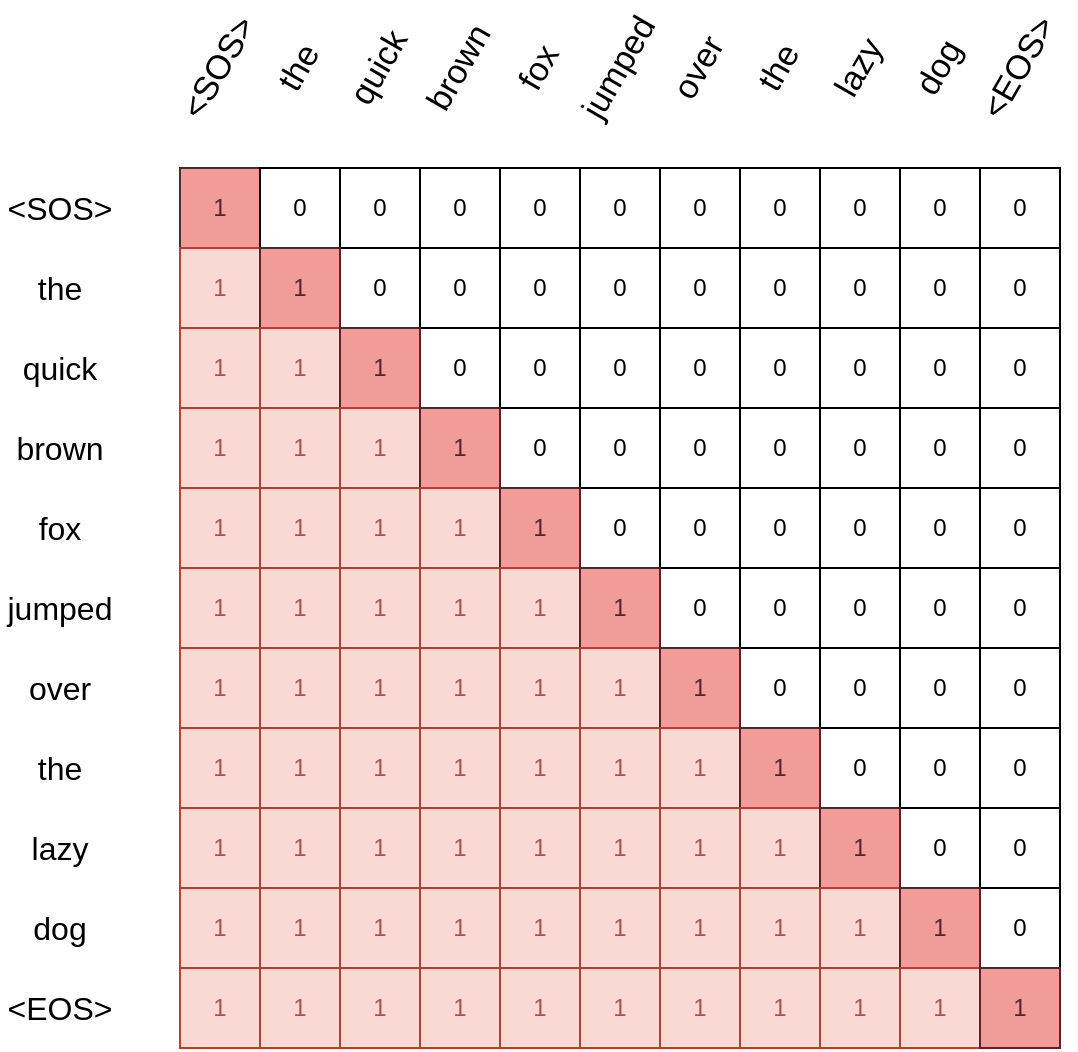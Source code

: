 <mxfile version="26.2.14">
  <diagram name="Page-1" id="HocpeRsWMMNQ9Y8ETy28">
    <mxGraphModel dx="1356" dy="920" grid="1" gridSize="10" guides="1" tooltips="1" connect="1" arrows="1" fold="1" page="1" pageScale="1" pageWidth="850" pageHeight="1100" math="0" shadow="0">
      <root>
        <mxCell id="0" />
        <mxCell id="1" parent="0" />
        <mxCell id="f6q2FcYCSCNqq9xAJODr-2" value="1" style="whiteSpace=wrap;html=1;aspect=fixed;fillColor=#F19C99;strokeColor=#542726;fontColor=#542726;" parent="1" vertex="1">
          <mxGeometry x="240" y="240" width="40" height="40" as="geometry" />
        </mxCell>
        <mxCell id="f6q2FcYCSCNqq9xAJODr-3" value="0" style="whiteSpace=wrap;html=1;aspect=fixed;" parent="1" vertex="1">
          <mxGeometry x="280" y="240" width="40" height="40" as="geometry" />
        </mxCell>
        <mxCell id="f6q2FcYCSCNqq9xAJODr-4" value="0" style="whiteSpace=wrap;html=1;aspect=fixed;" parent="1" vertex="1">
          <mxGeometry x="320" y="240" width="40" height="40" as="geometry" />
        </mxCell>
        <mxCell id="f6q2FcYCSCNqq9xAJODr-5" value="0" style="whiteSpace=wrap;html=1;aspect=fixed;" parent="1" vertex="1">
          <mxGeometry x="360" y="240" width="40" height="40" as="geometry" />
        </mxCell>
        <mxCell id="f6q2FcYCSCNqq9xAJODr-6" value="0" style="whiteSpace=wrap;html=1;aspect=fixed;" parent="1" vertex="1">
          <mxGeometry x="400" y="240" width="40" height="40" as="geometry" />
        </mxCell>
        <mxCell id="f6q2FcYCSCNqq9xAJODr-7" value="0" style="whiteSpace=wrap;html=1;aspect=fixed;" parent="1" vertex="1">
          <mxGeometry x="440" y="240" width="40" height="40" as="geometry" />
        </mxCell>
        <mxCell id="f6q2FcYCSCNqq9xAJODr-8" value="0" style="whiteSpace=wrap;html=1;aspect=fixed;" parent="1" vertex="1">
          <mxGeometry x="480" y="240" width="40" height="40" as="geometry" />
        </mxCell>
        <mxCell id="f6q2FcYCSCNqq9xAJODr-9" value="0" style="whiteSpace=wrap;html=1;aspect=fixed;" parent="1" vertex="1">
          <mxGeometry x="520" y="240" width="40" height="40" as="geometry" />
        </mxCell>
        <mxCell id="f6q2FcYCSCNqq9xAJODr-66" value="&amp;lt;SOS&amp;gt;" style="text;html=1;align=center;verticalAlign=middle;whiteSpace=wrap;rounded=0;fontSize=16;" parent="1" vertex="1">
          <mxGeometry x="150" y="245" width="60" height="30" as="geometry" />
        </mxCell>
        <mxCell id="f6q2FcYCSCNqq9xAJODr-67" value="the" style="text;html=1;align=center;verticalAlign=middle;whiteSpace=wrap;rounded=0;fontSize=16;" parent="1" vertex="1">
          <mxGeometry x="150" y="285" width="60" height="30" as="geometry" />
        </mxCell>
        <mxCell id="f6q2FcYCSCNqq9xAJODr-68" value="quick" style="text;html=1;align=center;verticalAlign=middle;whiteSpace=wrap;rounded=0;fontSize=16;" parent="1" vertex="1">
          <mxGeometry x="150" y="325" width="60" height="30" as="geometry" />
        </mxCell>
        <mxCell id="f6q2FcYCSCNqq9xAJODr-69" value="brown" style="text;html=1;align=center;verticalAlign=middle;whiteSpace=wrap;rounded=0;fontSize=16;" parent="1" vertex="1">
          <mxGeometry x="150" y="365" width="60" height="30" as="geometry" />
        </mxCell>
        <mxCell id="f6q2FcYCSCNqq9xAJODr-70" value="fox" style="text;html=1;align=center;verticalAlign=middle;whiteSpace=wrap;rounded=0;fontSize=16;" parent="1" vertex="1">
          <mxGeometry x="150" y="405" width="60" height="30" as="geometry" />
        </mxCell>
        <mxCell id="f6q2FcYCSCNqq9xAJODr-71" value="jumped" style="text;html=1;align=center;verticalAlign=middle;whiteSpace=wrap;rounded=0;fontSize=16;" parent="1" vertex="1">
          <mxGeometry x="150" y="445" width="60" height="30" as="geometry" />
        </mxCell>
        <mxCell id="f6q2FcYCSCNqq9xAJODr-72" value="over" style="text;html=1;align=center;verticalAlign=middle;whiteSpace=wrap;rounded=0;fontSize=16;" parent="1" vertex="1">
          <mxGeometry x="150" y="485" width="60" height="30" as="geometry" />
        </mxCell>
        <mxCell id="f6q2FcYCSCNqq9xAJODr-97" value="the" style="text;html=1;align=center;verticalAlign=middle;whiteSpace=wrap;rounded=0;fontSize=16;" parent="1" vertex="1">
          <mxGeometry x="150" y="525" width="60" height="30" as="geometry" />
        </mxCell>
        <mxCell id="f6q2FcYCSCNqq9xAJODr-98" value="lazy" style="text;html=1;align=center;verticalAlign=middle;whiteSpace=wrap;rounded=0;fontSize=16;" parent="1" vertex="1">
          <mxGeometry x="150" y="565" width="60" height="30" as="geometry" />
        </mxCell>
        <mxCell id="f6q2FcYCSCNqq9xAJODr-99" value="dog" style="text;html=1;align=center;verticalAlign=middle;whiteSpace=wrap;rounded=0;fontSize=16;" parent="1" vertex="1">
          <mxGeometry x="150" y="605" width="60" height="30" as="geometry" />
        </mxCell>
        <mxCell id="f6q2FcYCSCNqq9xAJODr-100" value="&amp;lt;EOS&amp;gt;" style="text;html=1;align=center;verticalAlign=middle;whiteSpace=wrap;rounded=0;fontSize=16;" parent="1" vertex="1">
          <mxGeometry x="150" y="645" width="60" height="30" as="geometry" />
        </mxCell>
        <mxCell id="f6q2FcYCSCNqq9xAJODr-101" value="0" style="whiteSpace=wrap;html=1;aspect=fixed;" parent="1" vertex="1">
          <mxGeometry x="560" y="240" width="40" height="40" as="geometry" />
        </mxCell>
        <mxCell id="f6q2FcYCSCNqq9xAJODr-102" value="0" style="whiteSpace=wrap;html=1;aspect=fixed;" parent="1" vertex="1">
          <mxGeometry x="600" y="240" width="40" height="40" as="geometry" />
        </mxCell>
        <mxCell id="f6q2FcYCSCNqq9xAJODr-103" value="0" style="whiteSpace=wrap;html=1;aspect=fixed;" parent="1" vertex="1">
          <mxGeometry x="640" y="240" width="40" height="40" as="geometry" />
        </mxCell>
        <mxCell id="f6q2FcYCSCNqq9xAJODr-134" value="0" style="whiteSpace=wrap;html=1;aspect=fixed;" parent="1" vertex="1">
          <mxGeometry x="320" y="280" width="40" height="40" as="geometry" />
        </mxCell>
        <mxCell id="f6q2FcYCSCNqq9xAJODr-135" value="0" style="whiteSpace=wrap;html=1;aspect=fixed;" parent="1" vertex="1">
          <mxGeometry x="360" y="280" width="40" height="40" as="geometry" />
        </mxCell>
        <mxCell id="f6q2FcYCSCNqq9xAJODr-136" value="0" style="whiteSpace=wrap;html=1;aspect=fixed;" parent="1" vertex="1">
          <mxGeometry x="400" y="280" width="40" height="40" as="geometry" />
        </mxCell>
        <mxCell id="f6q2FcYCSCNqq9xAJODr-137" value="0" style="whiteSpace=wrap;html=1;aspect=fixed;" parent="1" vertex="1">
          <mxGeometry x="440" y="280" width="40" height="40" as="geometry" />
        </mxCell>
        <mxCell id="f6q2FcYCSCNqq9xAJODr-138" value="0" style="whiteSpace=wrap;html=1;aspect=fixed;" parent="1" vertex="1">
          <mxGeometry x="480" y="280" width="40" height="40" as="geometry" />
        </mxCell>
        <mxCell id="f6q2FcYCSCNqq9xAJODr-139" value="0" style="whiteSpace=wrap;html=1;aspect=fixed;" parent="1" vertex="1">
          <mxGeometry x="520" y="280" width="40" height="40" as="geometry" />
        </mxCell>
        <mxCell id="f6q2FcYCSCNqq9xAJODr-140" value="0" style="whiteSpace=wrap;html=1;aspect=fixed;" parent="1" vertex="1">
          <mxGeometry x="560" y="280" width="40" height="40" as="geometry" />
        </mxCell>
        <mxCell id="f6q2FcYCSCNqq9xAJODr-141" value="0" style="whiteSpace=wrap;html=1;aspect=fixed;" parent="1" vertex="1">
          <mxGeometry x="600" y="280" width="40" height="40" as="geometry" />
        </mxCell>
        <mxCell id="f6q2FcYCSCNqq9xAJODr-142" value="0" style="whiteSpace=wrap;html=1;aspect=fixed;" parent="1" vertex="1">
          <mxGeometry x="640" y="280" width="40" height="40" as="geometry" />
        </mxCell>
        <mxCell id="f6q2FcYCSCNqq9xAJODr-143" value="0" style="whiteSpace=wrap;html=1;aspect=fixed;" parent="1" vertex="1">
          <mxGeometry x="360" y="320" width="40" height="40" as="geometry" />
        </mxCell>
        <mxCell id="f6q2FcYCSCNqq9xAJODr-144" value="0" style="whiteSpace=wrap;html=1;aspect=fixed;" parent="1" vertex="1">
          <mxGeometry x="400" y="320" width="40" height="40" as="geometry" />
        </mxCell>
        <mxCell id="f6q2FcYCSCNqq9xAJODr-145" value="0" style="whiteSpace=wrap;html=1;aspect=fixed;" parent="1" vertex="1">
          <mxGeometry x="440" y="320" width="40" height="40" as="geometry" />
        </mxCell>
        <mxCell id="f6q2FcYCSCNqq9xAJODr-146" value="0" style="whiteSpace=wrap;html=1;aspect=fixed;" parent="1" vertex="1">
          <mxGeometry x="480" y="320" width="40" height="40" as="geometry" />
        </mxCell>
        <mxCell id="f6q2FcYCSCNqq9xAJODr-147" value="0" style="whiteSpace=wrap;html=1;aspect=fixed;" parent="1" vertex="1">
          <mxGeometry x="520" y="320" width="40" height="40" as="geometry" />
        </mxCell>
        <mxCell id="f6q2FcYCSCNqq9xAJODr-148" value="0" style="whiteSpace=wrap;html=1;aspect=fixed;" parent="1" vertex="1">
          <mxGeometry x="560" y="320" width="40" height="40" as="geometry" />
        </mxCell>
        <mxCell id="f6q2FcYCSCNqq9xAJODr-149" value="0" style="whiteSpace=wrap;html=1;aspect=fixed;" parent="1" vertex="1">
          <mxGeometry x="600" y="320" width="40" height="40" as="geometry" />
        </mxCell>
        <mxCell id="f6q2FcYCSCNqq9xAJODr-150" value="0" style="whiteSpace=wrap;html=1;aspect=fixed;" parent="1" vertex="1">
          <mxGeometry x="640" y="320" width="40" height="40" as="geometry" />
        </mxCell>
        <mxCell id="f6q2FcYCSCNqq9xAJODr-152" value="0" style="whiteSpace=wrap;html=1;aspect=fixed;" parent="1" vertex="1">
          <mxGeometry x="400" y="360" width="40" height="40" as="geometry" />
        </mxCell>
        <mxCell id="f6q2FcYCSCNqq9xAJODr-153" value="0" style="whiteSpace=wrap;html=1;aspect=fixed;" parent="1" vertex="1">
          <mxGeometry x="440" y="360" width="40" height="40" as="geometry" />
        </mxCell>
        <mxCell id="f6q2FcYCSCNqq9xAJODr-154" value="0" style="whiteSpace=wrap;html=1;aspect=fixed;" parent="1" vertex="1">
          <mxGeometry x="480" y="360" width="40" height="40" as="geometry" />
        </mxCell>
        <mxCell id="f6q2FcYCSCNqq9xAJODr-155" value="0" style="whiteSpace=wrap;html=1;aspect=fixed;" parent="1" vertex="1">
          <mxGeometry x="520" y="360" width="40" height="40" as="geometry" />
        </mxCell>
        <mxCell id="f6q2FcYCSCNqq9xAJODr-156" value="0" style="whiteSpace=wrap;html=1;aspect=fixed;" parent="1" vertex="1">
          <mxGeometry x="560" y="360" width="40" height="40" as="geometry" />
        </mxCell>
        <mxCell id="f6q2FcYCSCNqq9xAJODr-157" value="0" style="whiteSpace=wrap;html=1;aspect=fixed;" parent="1" vertex="1">
          <mxGeometry x="600" y="360" width="40" height="40" as="geometry" />
        </mxCell>
        <mxCell id="f6q2FcYCSCNqq9xAJODr-158" value="0" style="whiteSpace=wrap;html=1;aspect=fixed;" parent="1" vertex="1">
          <mxGeometry x="640" y="360" width="40" height="40" as="geometry" />
        </mxCell>
        <mxCell id="f6q2FcYCSCNqq9xAJODr-159" value="0" style="whiteSpace=wrap;html=1;aspect=fixed;" parent="1" vertex="1">
          <mxGeometry x="440" y="400" width="40" height="40" as="geometry" />
        </mxCell>
        <mxCell id="f6q2FcYCSCNqq9xAJODr-160" value="0" style="whiteSpace=wrap;html=1;aspect=fixed;" parent="1" vertex="1">
          <mxGeometry x="480" y="400" width="40" height="40" as="geometry" />
        </mxCell>
        <mxCell id="f6q2FcYCSCNqq9xAJODr-161" value="0" style="whiteSpace=wrap;html=1;aspect=fixed;" parent="1" vertex="1">
          <mxGeometry x="520" y="400" width="40" height="40" as="geometry" />
        </mxCell>
        <mxCell id="f6q2FcYCSCNqq9xAJODr-162" value="0" style="whiteSpace=wrap;html=1;aspect=fixed;" parent="1" vertex="1">
          <mxGeometry x="560" y="400" width="40" height="40" as="geometry" />
        </mxCell>
        <mxCell id="f6q2FcYCSCNqq9xAJODr-163" value="0" style="whiteSpace=wrap;html=1;aspect=fixed;" parent="1" vertex="1">
          <mxGeometry x="600" y="400" width="40" height="40" as="geometry" />
        </mxCell>
        <mxCell id="f6q2FcYCSCNqq9xAJODr-164" value="0" style="whiteSpace=wrap;html=1;aspect=fixed;" parent="1" vertex="1">
          <mxGeometry x="640" y="400" width="40" height="40" as="geometry" />
        </mxCell>
        <mxCell id="f6q2FcYCSCNqq9xAJODr-165" value="0" style="whiteSpace=wrap;html=1;aspect=fixed;" parent="1" vertex="1">
          <mxGeometry x="480" y="440" width="40" height="40" as="geometry" />
        </mxCell>
        <mxCell id="f6q2FcYCSCNqq9xAJODr-166" value="0" style="whiteSpace=wrap;html=1;aspect=fixed;" parent="1" vertex="1">
          <mxGeometry x="520" y="440" width="40" height="40" as="geometry" />
        </mxCell>
        <mxCell id="f6q2FcYCSCNqq9xAJODr-167" value="0" style="whiteSpace=wrap;html=1;aspect=fixed;" parent="1" vertex="1">
          <mxGeometry x="560" y="440" width="40" height="40" as="geometry" />
        </mxCell>
        <mxCell id="f6q2FcYCSCNqq9xAJODr-168" value="0" style="whiteSpace=wrap;html=1;aspect=fixed;" parent="1" vertex="1">
          <mxGeometry x="600" y="440" width="40" height="40" as="geometry" />
        </mxCell>
        <mxCell id="f6q2FcYCSCNqq9xAJODr-169" value="0" style="whiteSpace=wrap;html=1;aspect=fixed;" parent="1" vertex="1">
          <mxGeometry x="640" y="440" width="40" height="40" as="geometry" />
        </mxCell>
        <mxCell id="f6q2FcYCSCNqq9xAJODr-170" value="0" style="whiteSpace=wrap;html=1;aspect=fixed;" parent="1" vertex="1">
          <mxGeometry x="520" y="480" width="40" height="40" as="geometry" />
        </mxCell>
        <mxCell id="f6q2FcYCSCNqq9xAJODr-171" value="0" style="whiteSpace=wrap;html=1;aspect=fixed;" parent="1" vertex="1">
          <mxGeometry x="560" y="480" width="40" height="40" as="geometry" />
        </mxCell>
        <mxCell id="f6q2FcYCSCNqq9xAJODr-172" value="0" style="whiteSpace=wrap;html=1;aspect=fixed;" parent="1" vertex="1">
          <mxGeometry x="600" y="480" width="40" height="40" as="geometry" />
        </mxCell>
        <mxCell id="f6q2FcYCSCNqq9xAJODr-173" value="0" style="whiteSpace=wrap;html=1;aspect=fixed;" parent="1" vertex="1">
          <mxGeometry x="640" y="480" width="40" height="40" as="geometry" />
        </mxCell>
        <mxCell id="f6q2FcYCSCNqq9xAJODr-174" value="0" style="whiteSpace=wrap;html=1;aspect=fixed;" parent="1" vertex="1">
          <mxGeometry x="560" y="520" width="40" height="40" as="geometry" />
        </mxCell>
        <mxCell id="f6q2FcYCSCNqq9xAJODr-175" value="0" style="whiteSpace=wrap;html=1;aspect=fixed;" parent="1" vertex="1">
          <mxGeometry x="600" y="520" width="40" height="40" as="geometry" />
        </mxCell>
        <mxCell id="f6q2FcYCSCNqq9xAJODr-176" value="0" style="whiteSpace=wrap;html=1;aspect=fixed;" parent="1" vertex="1">
          <mxGeometry x="640" y="520" width="40" height="40" as="geometry" />
        </mxCell>
        <mxCell id="f6q2FcYCSCNqq9xAJODr-177" value="0" style="whiteSpace=wrap;html=1;aspect=fixed;" parent="1" vertex="1">
          <mxGeometry x="600" y="560" width="40" height="40" as="geometry" />
        </mxCell>
        <mxCell id="f6q2FcYCSCNqq9xAJODr-178" value="0" style="whiteSpace=wrap;html=1;aspect=fixed;" parent="1" vertex="1">
          <mxGeometry x="640" y="560" width="40" height="40" as="geometry" />
        </mxCell>
        <mxCell id="f6q2FcYCSCNqq9xAJODr-179" value="0" style="whiteSpace=wrap;html=1;aspect=fixed;" parent="1" vertex="1">
          <mxGeometry x="640" y="600" width="40" height="40" as="geometry" />
        </mxCell>
        <mxCell id="f6q2FcYCSCNqq9xAJODr-180" value="1" style="whiteSpace=wrap;html=1;aspect=fixed;fillColor=#fad9d5;strokeColor=#ae4132;fontColor=#B0504D;" parent="1" vertex="1">
          <mxGeometry x="240" y="280" width="40" height="40" as="geometry" />
        </mxCell>
        <mxCell id="f6q2FcYCSCNqq9xAJODr-181" value="1" style="whiteSpace=wrap;html=1;aspect=fixed;fillColor=#fad9d5;strokeColor=#ae4132;fontColor=#B0504D;" parent="1" vertex="1">
          <mxGeometry x="240" y="320" width="40" height="40" as="geometry" />
        </mxCell>
        <mxCell id="f6q2FcYCSCNqq9xAJODr-182" value="1" style="whiteSpace=wrap;html=1;aspect=fixed;fillColor=#fad9d5;strokeColor=#ae4132;fontColor=#B0504D;" parent="1" vertex="1">
          <mxGeometry x="240" y="360" width="40" height="40" as="geometry" />
        </mxCell>
        <mxCell id="f6q2FcYCSCNqq9xAJODr-183" value="1" style="whiteSpace=wrap;html=1;aspect=fixed;fillColor=#fad9d5;strokeColor=#ae4132;fontColor=#B0504D;" parent="1" vertex="1">
          <mxGeometry x="240" y="400" width="40" height="40" as="geometry" />
        </mxCell>
        <mxCell id="f6q2FcYCSCNqq9xAJODr-184" value="1" style="whiteSpace=wrap;html=1;aspect=fixed;fillColor=#fad9d5;strokeColor=#ae4132;fontColor=#B0504D;" parent="1" vertex="1">
          <mxGeometry x="240" y="440" width="40" height="40" as="geometry" />
        </mxCell>
        <mxCell id="f6q2FcYCSCNqq9xAJODr-185" value="1" style="whiteSpace=wrap;html=1;aspect=fixed;fillColor=#fad9d5;strokeColor=#ae4132;fontColor=#B0504D;" parent="1" vertex="1">
          <mxGeometry x="240" y="480" width="40" height="40" as="geometry" />
        </mxCell>
        <mxCell id="f6q2FcYCSCNqq9xAJODr-186" value="1" style="whiteSpace=wrap;html=1;aspect=fixed;fillColor=#fad9d5;strokeColor=#ae4132;fontColor=#B0504D;" parent="1" vertex="1">
          <mxGeometry x="240" y="520" width="40" height="40" as="geometry" />
        </mxCell>
        <mxCell id="f6q2FcYCSCNqq9xAJODr-187" value="1" style="whiteSpace=wrap;html=1;aspect=fixed;fillColor=#fad9d5;strokeColor=#ae4132;fontColor=#B0504D;" parent="1" vertex="1">
          <mxGeometry x="240" y="560" width="40" height="40" as="geometry" />
        </mxCell>
        <mxCell id="f6q2FcYCSCNqq9xAJODr-188" value="1" style="whiteSpace=wrap;html=1;aspect=fixed;fillColor=#fad9d5;strokeColor=#ae4132;fontColor=#B0504D;" parent="1" vertex="1">
          <mxGeometry x="240" y="600" width="40" height="40" as="geometry" />
        </mxCell>
        <mxCell id="f6q2FcYCSCNqq9xAJODr-189" value="1" style="whiteSpace=wrap;html=1;aspect=fixed;fillColor=#fad9d5;strokeColor=#ae4132;fontColor=#B0504D;" parent="1" vertex="1">
          <mxGeometry x="240" y="640" width="40" height="40" as="geometry" />
        </mxCell>
        <mxCell id="f6q2FcYCSCNqq9xAJODr-191" value="1" style="whiteSpace=wrap;html=1;aspect=fixed;fillColor=#F19C99;strokeColor=#542726;fontColor=#542726;" parent="1" vertex="1">
          <mxGeometry x="280" y="280" width="40" height="40" as="geometry" />
        </mxCell>
        <mxCell id="f6q2FcYCSCNqq9xAJODr-192" value="1" style="whiteSpace=wrap;html=1;aspect=fixed;fillColor=#fad9d5;strokeColor=#ae4132;fontColor=#B0504D;" parent="1" vertex="1">
          <mxGeometry x="280" y="320" width="40" height="40" as="geometry" />
        </mxCell>
        <mxCell id="f6q2FcYCSCNqq9xAJODr-193" value="1" style="whiteSpace=wrap;html=1;aspect=fixed;fillColor=#fad9d5;strokeColor=#ae4132;fontColor=#B0504D;" parent="1" vertex="1">
          <mxGeometry x="280" y="360" width="40" height="40" as="geometry" />
        </mxCell>
        <mxCell id="f6q2FcYCSCNqq9xAJODr-194" value="1" style="whiteSpace=wrap;html=1;aspect=fixed;fillColor=#fad9d5;strokeColor=#ae4132;fontColor=#B0504D;" parent="1" vertex="1">
          <mxGeometry x="280" y="400" width="40" height="40" as="geometry" />
        </mxCell>
        <mxCell id="f6q2FcYCSCNqq9xAJODr-195" value="1" style="whiteSpace=wrap;html=1;aspect=fixed;fillColor=#fad9d5;strokeColor=#ae4132;fontColor=#B0504D;" parent="1" vertex="1">
          <mxGeometry x="280" y="440" width="40" height="40" as="geometry" />
        </mxCell>
        <mxCell id="f6q2FcYCSCNqq9xAJODr-196" value="1" style="whiteSpace=wrap;html=1;aspect=fixed;fillColor=#fad9d5;strokeColor=#ae4132;fontColor=#B0504D;" parent="1" vertex="1">
          <mxGeometry x="280" y="480" width="40" height="40" as="geometry" />
        </mxCell>
        <mxCell id="f6q2FcYCSCNqq9xAJODr-197" value="1" style="whiteSpace=wrap;html=1;aspect=fixed;fillColor=#fad9d5;strokeColor=#ae4132;fontColor=#B0504D;" parent="1" vertex="1">
          <mxGeometry x="280" y="520" width="40" height="40" as="geometry" />
        </mxCell>
        <mxCell id="f6q2FcYCSCNqq9xAJODr-198" value="1" style="whiteSpace=wrap;html=1;aspect=fixed;fillColor=#fad9d5;strokeColor=#ae4132;fontColor=#B0504D;" parent="1" vertex="1">
          <mxGeometry x="280" y="560" width="40" height="40" as="geometry" />
        </mxCell>
        <mxCell id="f6q2FcYCSCNqq9xAJODr-199" value="1" style="whiteSpace=wrap;html=1;aspect=fixed;fillColor=#fad9d5;strokeColor=#ae4132;fontColor=#B0504D;" parent="1" vertex="1">
          <mxGeometry x="280" y="600" width="40" height="40" as="geometry" />
        </mxCell>
        <mxCell id="f6q2FcYCSCNqq9xAJODr-200" value="1" style="whiteSpace=wrap;html=1;aspect=fixed;fillColor=#fad9d5;strokeColor=#ae4132;fontColor=#B0504D;" parent="1" vertex="1">
          <mxGeometry x="280" y="640" width="40" height="40" as="geometry" />
        </mxCell>
        <mxCell id="f6q2FcYCSCNqq9xAJODr-201" value="1" style="whiteSpace=wrap;html=1;aspect=fixed;fillColor=#F19C99;strokeColor=#542726;fontColor=#542726;" parent="1" vertex="1">
          <mxGeometry x="320" y="320" width="40" height="40" as="geometry" />
        </mxCell>
        <mxCell id="f6q2FcYCSCNqq9xAJODr-202" value="1" style="whiteSpace=wrap;html=1;aspect=fixed;fillColor=#fad9d5;strokeColor=#ae4132;fontColor=#B0504D;" parent="1" vertex="1">
          <mxGeometry x="320" y="360" width="40" height="40" as="geometry" />
        </mxCell>
        <mxCell id="f6q2FcYCSCNqq9xAJODr-203" value="1" style="whiteSpace=wrap;html=1;aspect=fixed;fillColor=#fad9d5;strokeColor=#ae4132;fontColor=#B0504D;" parent="1" vertex="1">
          <mxGeometry x="320" y="400" width="40" height="40" as="geometry" />
        </mxCell>
        <mxCell id="f6q2FcYCSCNqq9xAJODr-204" value="1" style="whiteSpace=wrap;html=1;aspect=fixed;fillColor=#fad9d5;strokeColor=#ae4132;fontColor=#B0504D;" parent="1" vertex="1">
          <mxGeometry x="320" y="440" width="40" height="40" as="geometry" />
        </mxCell>
        <mxCell id="f6q2FcYCSCNqq9xAJODr-205" value="1" style="whiteSpace=wrap;html=1;aspect=fixed;fillColor=#fad9d5;strokeColor=#ae4132;fontColor=#B0504D;" parent="1" vertex="1">
          <mxGeometry x="320" y="480" width="40" height="40" as="geometry" />
        </mxCell>
        <mxCell id="f6q2FcYCSCNqq9xAJODr-206" value="1" style="whiteSpace=wrap;html=1;aspect=fixed;fillColor=#fad9d5;strokeColor=#ae4132;fontColor=#B0504D;" parent="1" vertex="1">
          <mxGeometry x="320" y="520" width="40" height="40" as="geometry" />
        </mxCell>
        <mxCell id="f6q2FcYCSCNqq9xAJODr-207" value="1" style="whiteSpace=wrap;html=1;aspect=fixed;fillColor=#fad9d5;strokeColor=#ae4132;fontColor=#B0504D;" parent="1" vertex="1">
          <mxGeometry x="320" y="560" width="40" height="40" as="geometry" />
        </mxCell>
        <mxCell id="f6q2FcYCSCNqq9xAJODr-208" value="1" style="whiteSpace=wrap;html=1;aspect=fixed;fillColor=#fad9d5;strokeColor=#ae4132;fontColor=#B0504D;" parent="1" vertex="1">
          <mxGeometry x="320" y="600" width="40" height="40" as="geometry" />
        </mxCell>
        <mxCell id="f6q2FcYCSCNqq9xAJODr-209" value="1" style="whiteSpace=wrap;html=1;aspect=fixed;fillColor=#fad9d5;strokeColor=#ae4132;fontColor=#B0504D;" parent="1" vertex="1">
          <mxGeometry x="320" y="640" width="40" height="40" as="geometry" />
        </mxCell>
        <mxCell id="f6q2FcYCSCNqq9xAJODr-210" value="1" style="whiteSpace=wrap;html=1;aspect=fixed;fillColor=#F19C99;strokeColor=#542726;fontColor=#542726;" parent="1" vertex="1">
          <mxGeometry x="360" y="360" width="40" height="40" as="geometry" />
        </mxCell>
        <mxCell id="f6q2FcYCSCNqq9xAJODr-211" value="1" style="whiteSpace=wrap;html=1;aspect=fixed;fillColor=#fad9d5;strokeColor=#ae4132;fontColor=#B0504D;" parent="1" vertex="1">
          <mxGeometry x="360" y="400" width="40" height="40" as="geometry" />
        </mxCell>
        <mxCell id="f6q2FcYCSCNqq9xAJODr-212" value="1" style="whiteSpace=wrap;html=1;aspect=fixed;fillColor=#fad9d5;strokeColor=#ae4132;fontColor=#B0504D;" parent="1" vertex="1">
          <mxGeometry x="360" y="440" width="40" height="40" as="geometry" />
        </mxCell>
        <mxCell id="f6q2FcYCSCNqq9xAJODr-213" value="1" style="whiteSpace=wrap;html=1;aspect=fixed;fillColor=#fad9d5;strokeColor=#ae4132;fontColor=#B0504D;" parent="1" vertex="1">
          <mxGeometry x="360" y="480" width="40" height="40" as="geometry" />
        </mxCell>
        <mxCell id="f6q2FcYCSCNqq9xAJODr-214" value="1" style="whiteSpace=wrap;html=1;aspect=fixed;fillColor=#fad9d5;strokeColor=#ae4132;fontColor=#B0504D;" parent="1" vertex="1">
          <mxGeometry x="360" y="520" width="40" height="40" as="geometry" />
        </mxCell>
        <mxCell id="f6q2FcYCSCNqq9xAJODr-215" value="1" style="whiteSpace=wrap;html=1;aspect=fixed;fillColor=#fad9d5;strokeColor=#ae4132;fontColor=#B0504D;" parent="1" vertex="1">
          <mxGeometry x="360" y="560" width="40" height="40" as="geometry" />
        </mxCell>
        <mxCell id="f6q2FcYCSCNqq9xAJODr-216" value="1" style="whiteSpace=wrap;html=1;aspect=fixed;fillColor=#fad9d5;strokeColor=#ae4132;fontColor=#B0504D;" parent="1" vertex="1">
          <mxGeometry x="360" y="600" width="40" height="40" as="geometry" />
        </mxCell>
        <mxCell id="f6q2FcYCSCNqq9xAJODr-217" value="1" style="whiteSpace=wrap;html=1;aspect=fixed;fillColor=#fad9d5;strokeColor=#ae4132;fontColor=#B0504D;" parent="1" vertex="1">
          <mxGeometry x="360" y="640" width="40" height="40" as="geometry" />
        </mxCell>
        <mxCell id="f6q2FcYCSCNqq9xAJODr-218" value="1" style="whiteSpace=wrap;html=1;aspect=fixed;fillColor=#F19C99;strokeColor=#542726;fontColor=#542726;" parent="1" vertex="1">
          <mxGeometry x="400" y="400" width="40" height="40" as="geometry" />
        </mxCell>
        <mxCell id="f6q2FcYCSCNqq9xAJODr-219" value="1" style="whiteSpace=wrap;html=1;aspect=fixed;fillColor=#fad9d5;strokeColor=#ae4132;fontColor=#B0504D;" parent="1" vertex="1">
          <mxGeometry x="400" y="440" width="40" height="40" as="geometry" />
        </mxCell>
        <mxCell id="f6q2FcYCSCNqq9xAJODr-220" value="1" style="whiteSpace=wrap;html=1;aspect=fixed;fillColor=#fad9d5;strokeColor=#ae4132;fontColor=#B0504D;" parent="1" vertex="1">
          <mxGeometry x="400" y="480" width="40" height="40" as="geometry" />
        </mxCell>
        <mxCell id="f6q2FcYCSCNqq9xAJODr-221" value="1" style="whiteSpace=wrap;html=1;aspect=fixed;fillColor=#fad9d5;strokeColor=#ae4132;fontColor=#B0504D;" parent="1" vertex="1">
          <mxGeometry x="400" y="520" width="40" height="40" as="geometry" />
        </mxCell>
        <mxCell id="f6q2FcYCSCNqq9xAJODr-222" value="1" style="whiteSpace=wrap;html=1;aspect=fixed;fillColor=#fad9d5;strokeColor=#ae4132;fontColor=#B0504D;" parent="1" vertex="1">
          <mxGeometry x="400" y="560" width="40" height="40" as="geometry" />
        </mxCell>
        <mxCell id="f6q2FcYCSCNqq9xAJODr-223" value="1" style="whiteSpace=wrap;html=1;aspect=fixed;fillColor=#fad9d5;strokeColor=#ae4132;fontColor=#B0504D;" parent="1" vertex="1">
          <mxGeometry x="400" y="600" width="40" height="40" as="geometry" />
        </mxCell>
        <mxCell id="f6q2FcYCSCNqq9xAJODr-224" value="1" style="whiteSpace=wrap;html=1;aspect=fixed;fillColor=#fad9d5;strokeColor=#ae4132;fontColor=#B0504D;" parent="1" vertex="1">
          <mxGeometry x="400" y="640" width="40" height="40" as="geometry" />
        </mxCell>
        <mxCell id="f6q2FcYCSCNqq9xAJODr-225" value="1" style="whiteSpace=wrap;html=1;aspect=fixed;fillColor=#F19C99;strokeColor=#542726;fontColor=#542726;" parent="1" vertex="1">
          <mxGeometry x="440" y="440" width="40" height="40" as="geometry" />
        </mxCell>
        <mxCell id="f6q2FcYCSCNqq9xAJODr-226" value="1" style="whiteSpace=wrap;html=1;aspect=fixed;fillColor=#fad9d5;strokeColor=#ae4132;fontColor=#B0504D;" parent="1" vertex="1">
          <mxGeometry x="440" y="480" width="40" height="40" as="geometry" />
        </mxCell>
        <mxCell id="f6q2FcYCSCNqq9xAJODr-227" value="1" style="whiteSpace=wrap;html=1;aspect=fixed;fillColor=#fad9d5;strokeColor=#ae4132;fontColor=#B0504D;" parent="1" vertex="1">
          <mxGeometry x="440" y="520" width="40" height="40" as="geometry" />
        </mxCell>
        <mxCell id="f6q2FcYCSCNqq9xAJODr-228" value="1" style="whiteSpace=wrap;html=1;aspect=fixed;fillColor=#fad9d5;strokeColor=#ae4132;fontColor=#B0504D;" parent="1" vertex="1">
          <mxGeometry x="440" y="560" width="40" height="40" as="geometry" />
        </mxCell>
        <mxCell id="f6q2FcYCSCNqq9xAJODr-229" value="1" style="whiteSpace=wrap;html=1;aspect=fixed;fillColor=#fad9d5;strokeColor=#ae4132;fontColor=#B0504D;" parent="1" vertex="1">
          <mxGeometry x="440" y="600" width="40" height="40" as="geometry" />
        </mxCell>
        <mxCell id="f6q2FcYCSCNqq9xAJODr-230" value="1" style="whiteSpace=wrap;html=1;aspect=fixed;fillColor=#fad9d5;strokeColor=#ae4132;fontColor=#B0504D;" parent="1" vertex="1">
          <mxGeometry x="440" y="640" width="40" height="40" as="geometry" />
        </mxCell>
        <mxCell id="f6q2FcYCSCNqq9xAJODr-231" value="1" style="whiteSpace=wrap;html=1;aspect=fixed;fillColor=#F19C99;strokeColor=#542726;fontColor=#542726;" parent="1" vertex="1">
          <mxGeometry x="480" y="480" width="40" height="40" as="geometry" />
        </mxCell>
        <mxCell id="f6q2FcYCSCNqq9xAJODr-232" value="1" style="whiteSpace=wrap;html=1;aspect=fixed;fillColor=#fad9d5;strokeColor=#ae4132;fontColor=#B0504D;" parent="1" vertex="1">
          <mxGeometry x="480" y="520" width="40" height="40" as="geometry" />
        </mxCell>
        <mxCell id="f6q2FcYCSCNqq9xAJODr-233" value="1" style="whiteSpace=wrap;html=1;aspect=fixed;fillColor=#fad9d5;strokeColor=#ae4132;fontColor=#B0504D;" parent="1" vertex="1">
          <mxGeometry x="480" y="560" width="40" height="40" as="geometry" />
        </mxCell>
        <mxCell id="f6q2FcYCSCNqq9xAJODr-234" value="1" style="whiteSpace=wrap;html=1;aspect=fixed;fillColor=#fad9d5;strokeColor=#ae4132;fontColor=#B0504D;" parent="1" vertex="1">
          <mxGeometry x="480" y="600" width="40" height="40" as="geometry" />
        </mxCell>
        <mxCell id="f6q2FcYCSCNqq9xAJODr-235" value="1" style="whiteSpace=wrap;html=1;aspect=fixed;fillColor=#fad9d5;strokeColor=#ae4132;fontColor=#B0504D;" parent="1" vertex="1">
          <mxGeometry x="480" y="640" width="40" height="40" as="geometry" />
        </mxCell>
        <mxCell id="f6q2FcYCSCNqq9xAJODr-236" value="1" style="whiteSpace=wrap;html=1;aspect=fixed;fillColor=#F19C99;strokeColor=#542726;fontColor=#542726;" parent="1" vertex="1">
          <mxGeometry x="520" y="520" width="40" height="40" as="geometry" />
        </mxCell>
        <mxCell id="f6q2FcYCSCNqq9xAJODr-237" value="1" style="whiteSpace=wrap;html=1;aspect=fixed;fillColor=#fad9d5;strokeColor=#ae4132;fontColor=#B0504D;" parent="1" vertex="1">
          <mxGeometry x="520" y="560" width="40" height="40" as="geometry" />
        </mxCell>
        <mxCell id="f6q2FcYCSCNqq9xAJODr-238" value="1" style="whiteSpace=wrap;html=1;aspect=fixed;fillColor=#fad9d5;strokeColor=#ae4132;fontColor=#B0504D;" parent="1" vertex="1">
          <mxGeometry x="520" y="600" width="40" height="40" as="geometry" />
        </mxCell>
        <mxCell id="f6q2FcYCSCNqq9xAJODr-239" value="1" style="whiteSpace=wrap;html=1;aspect=fixed;fillColor=#fad9d5;strokeColor=#ae4132;fontColor=#B0504D;" parent="1" vertex="1">
          <mxGeometry x="520" y="640" width="40" height="40" as="geometry" />
        </mxCell>
        <mxCell id="f6q2FcYCSCNqq9xAJODr-240" value="1" style="whiteSpace=wrap;html=1;aspect=fixed;fillColor=#F19C99;strokeColor=#542726;fontColor=#542726;" parent="1" vertex="1">
          <mxGeometry x="560" y="560" width="40" height="40" as="geometry" />
        </mxCell>
        <mxCell id="f6q2FcYCSCNqq9xAJODr-241" value="1" style="whiteSpace=wrap;html=1;aspect=fixed;fillColor=#fad9d5;strokeColor=#ae4132;fontColor=#B0504D;" parent="1" vertex="1">
          <mxGeometry x="560" y="600" width="40" height="40" as="geometry" />
        </mxCell>
        <mxCell id="f6q2FcYCSCNqq9xAJODr-242" value="1" style="whiteSpace=wrap;html=1;aspect=fixed;fillColor=#fad9d5;strokeColor=#ae4132;fontColor=#B0504D;" parent="1" vertex="1">
          <mxGeometry x="560" y="640" width="40" height="40" as="geometry" />
        </mxCell>
        <mxCell id="f6q2FcYCSCNqq9xAJODr-243" value="1" style="whiteSpace=wrap;html=1;aspect=fixed;fillColor=#F19C99;strokeColor=#542726;fontColor=#542726;" parent="1" vertex="1">
          <mxGeometry x="600" y="600" width="40" height="40" as="geometry" />
        </mxCell>
        <mxCell id="f6q2FcYCSCNqq9xAJODr-244" value="1" style="whiteSpace=wrap;html=1;aspect=fixed;fillColor=#fad9d5;strokeColor=#ae4132;fontColor=#B0504D;" parent="1" vertex="1">
          <mxGeometry x="600" y="640" width="40" height="40" as="geometry" />
        </mxCell>
        <mxCell id="f6q2FcYCSCNqq9xAJODr-245" value="1" style="whiteSpace=wrap;html=1;aspect=fixed;fillColor=#F19C99;strokeColor=#542726;fontColor=#542726;" parent="1" vertex="1">
          <mxGeometry x="640" y="640" width="40" height="40" as="geometry" />
        </mxCell>
        <mxCell id="f6q2FcYCSCNqq9xAJODr-246" value="&amp;lt;SOS&amp;gt;" style="text;html=1;align=center;verticalAlign=middle;whiteSpace=wrap;rounded=0;direction=west;rotation=-60;fontSize=17;" parent="1" vertex="1">
          <mxGeometry x="230" y="175" width="60" height="30" as="geometry" />
        </mxCell>
        <mxCell id="f6q2FcYCSCNqq9xAJODr-247" value="the" style="text;html=1;align=center;verticalAlign=middle;whiteSpace=wrap;rounded=0;direction=east;rotation=-60;fontSize=17;" parent="1" vertex="1">
          <mxGeometry x="270" y="175" width="60" height="30" as="geometry" />
        </mxCell>
        <mxCell id="f6q2FcYCSCNqq9xAJODr-248" value="quick" style="text;html=1;align=center;verticalAlign=middle;whiteSpace=wrap;rounded=0;direction=east;rotation=-60;fontSize=17;" parent="1" vertex="1">
          <mxGeometry x="310" y="175" width="60" height="30" as="geometry" />
        </mxCell>
        <mxCell id="f6q2FcYCSCNqq9xAJODr-249" value="brown" style="text;html=1;align=center;verticalAlign=middle;whiteSpace=wrap;rounded=0;direction=east;rotation=300;fontSize=17;" parent="1" vertex="1">
          <mxGeometry x="350" y="175" width="60" height="30" as="geometry" />
        </mxCell>
        <mxCell id="f6q2FcYCSCNqq9xAJODr-250" value="fox" style="text;html=1;align=center;verticalAlign=middle;whiteSpace=wrap;rounded=0;direction=east;rotation=300;fontSize=17;" parent="1" vertex="1">
          <mxGeometry x="390" y="175" width="60" height="30" as="geometry" />
        </mxCell>
        <mxCell id="f6q2FcYCSCNqq9xAJODr-251" value="jumped" style="text;html=1;align=center;verticalAlign=middle;whiteSpace=wrap;rounded=0;direction=east;rotation=300;fontSize=17;" parent="1" vertex="1">
          <mxGeometry x="430" y="175" width="60" height="30" as="geometry" />
        </mxCell>
        <mxCell id="f6q2FcYCSCNqq9xAJODr-252" value="over" style="text;html=1;align=center;verticalAlign=middle;whiteSpace=wrap;rounded=0;direction=east;rotation=300;fontSize=17;" parent="1" vertex="1">
          <mxGeometry x="470" y="175" width="60" height="30" as="geometry" />
        </mxCell>
        <mxCell id="f6q2FcYCSCNqq9xAJODr-253" value="the" style="text;html=1;align=center;verticalAlign=middle;whiteSpace=wrap;rounded=0;direction=east;rotation=300;fontSize=17;" parent="1" vertex="1">
          <mxGeometry x="510" y="175" width="60" height="30" as="geometry" />
        </mxCell>
        <mxCell id="f6q2FcYCSCNqq9xAJODr-254" value="lazy" style="text;html=1;align=center;verticalAlign=middle;whiteSpace=wrap;rounded=0;direction=east;rotation=300;fontSize=17;" parent="1" vertex="1">
          <mxGeometry x="550" y="175" width="60" height="30" as="geometry" />
        </mxCell>
        <mxCell id="f6q2FcYCSCNqq9xAJODr-255" value="dog" style="text;html=1;align=center;verticalAlign=middle;whiteSpace=wrap;rounded=0;direction=east;rotation=300;fontSize=17;" parent="1" vertex="1">
          <mxGeometry x="590" y="175" width="60" height="30" as="geometry" />
        </mxCell>
        <mxCell id="f6q2FcYCSCNqq9xAJODr-256" value="&amp;lt;EOS&amp;gt;" style="text;html=1;align=center;verticalAlign=middle;whiteSpace=wrap;rounded=0;direction=east;rotation=300;fontSize=17;" parent="1" vertex="1">
          <mxGeometry x="630" y="175" width="60" height="30" as="geometry" />
        </mxCell>
      </root>
    </mxGraphModel>
  </diagram>
</mxfile>
